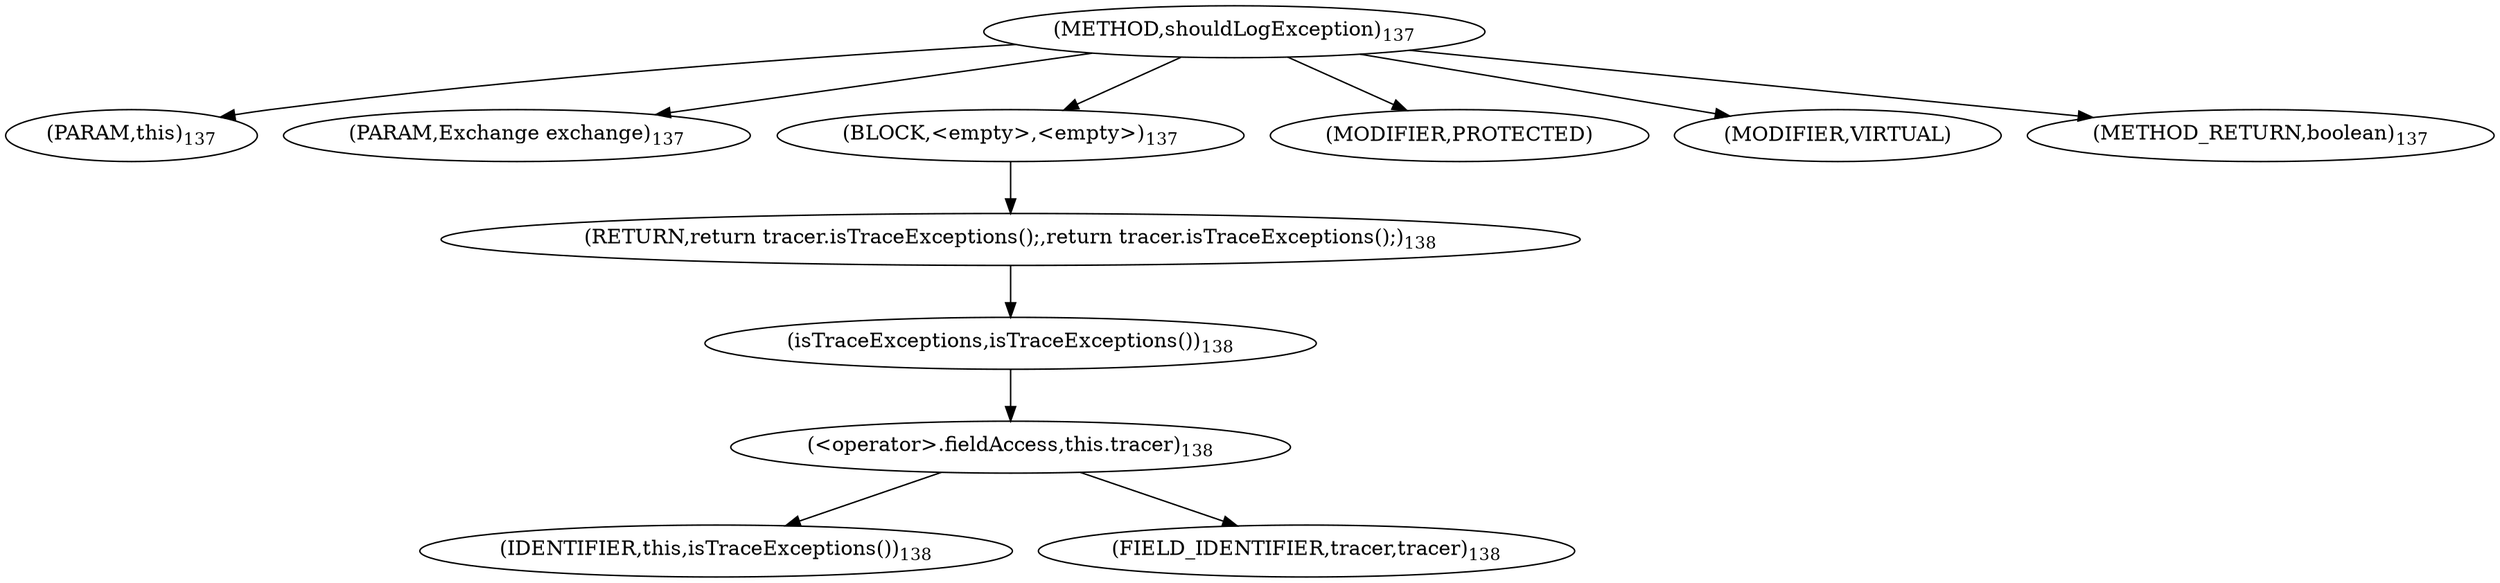 digraph "shouldLogException" {  
"335" [label = <(METHOD,shouldLogException)<SUB>137</SUB>> ]
"336" [label = <(PARAM,this)<SUB>137</SUB>> ]
"337" [label = <(PARAM,Exchange exchange)<SUB>137</SUB>> ]
"338" [label = <(BLOCK,&lt;empty&gt;,&lt;empty&gt;)<SUB>137</SUB>> ]
"339" [label = <(RETURN,return tracer.isTraceExceptions();,return tracer.isTraceExceptions();)<SUB>138</SUB>> ]
"340" [label = <(isTraceExceptions,isTraceExceptions())<SUB>138</SUB>> ]
"341" [label = <(&lt;operator&gt;.fieldAccess,this.tracer)<SUB>138</SUB>> ]
"342" [label = <(IDENTIFIER,this,isTraceExceptions())<SUB>138</SUB>> ]
"343" [label = <(FIELD_IDENTIFIER,tracer,tracer)<SUB>138</SUB>> ]
"344" [label = <(MODIFIER,PROTECTED)> ]
"345" [label = <(MODIFIER,VIRTUAL)> ]
"346" [label = <(METHOD_RETURN,boolean)<SUB>137</SUB>> ]
  "335" -> "336" 
  "335" -> "337" 
  "335" -> "338" 
  "335" -> "344" 
  "335" -> "345" 
  "335" -> "346" 
  "338" -> "339" 
  "339" -> "340" 
  "340" -> "341" 
  "341" -> "342" 
  "341" -> "343" 
}

